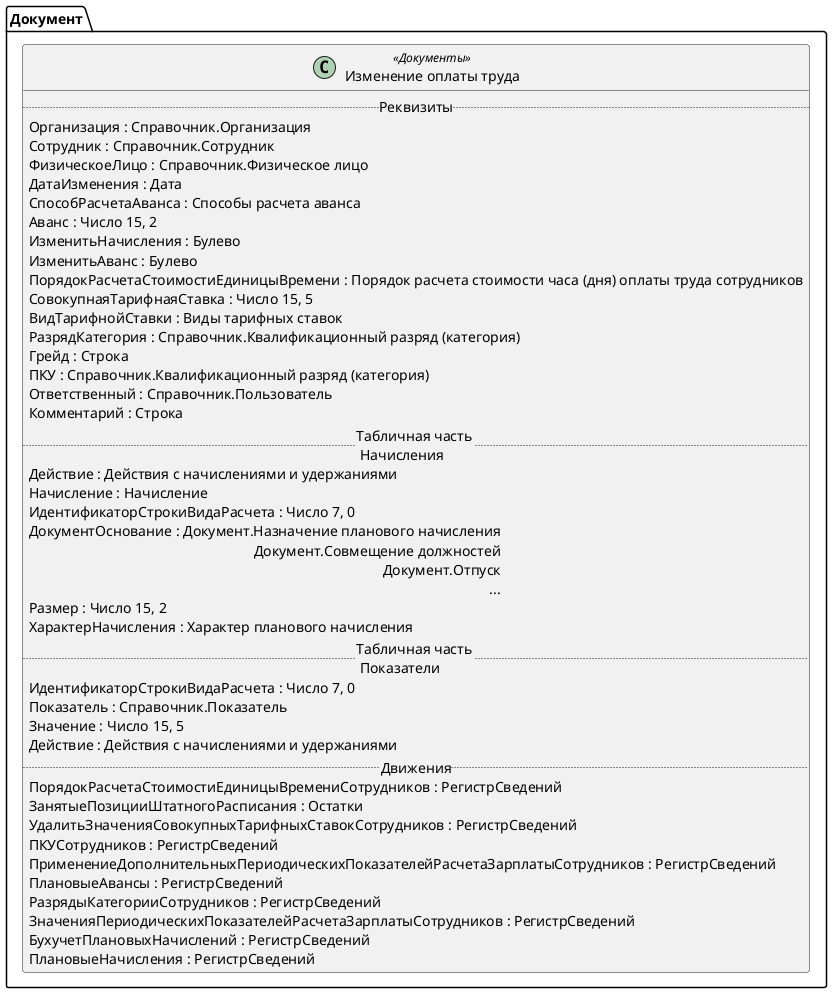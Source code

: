 ﻿@startuml ИзменениеОплатыТруда
'!include templates.wsd
'..\include templates.wsd
class Документ.ИзменениеОплатыТруда as "Изменение оплаты труда" <<Документы>>
{
..Реквизиты..
Организация : Справочник.Организация
Сотрудник : Справочник.Сотрудник
ФизическоеЛицо : Справочник.Физическое лицо
ДатаИзменения : Дата
СпособРасчетаАванса : Способы расчета аванса
Аванс : Число 15, 2
ИзменитьНачисления : Булево
ИзменитьАванс : Булево
ПорядокРасчетаСтоимостиЕдиницыВремени : Порядок расчета стоимости часа (дня) оплаты труда сотрудников
СовокупнаяТарифнаяСтавка : Число 15, 5
ВидТарифнойСтавки : Виды тарифных ставок
РазрядКатегория : Справочник.Квалификационный разряд (категория)
Грейд : Строка
ПКУ : Справочник.Квалификационный разряд (категория)
Ответственный : Справочник.Пользователь
Комментарий : Строка
..Табличная часть \n Начисления..
Действие : Действия с начислениями и удержаниями
Начисление : Начисление
ИдентификаторСтрокиВидаРасчета : Число 7, 0
ДокументОснование : Документ.Назначение планового начисления\rДокумент.Совмещение должностей\rДокумент.Отпуск\r...
Размер : Число 15, 2
ХарактерНачисления : Характер планового начисления
..Табличная часть \n Показатели..
ИдентификаторСтрокиВидаРасчета : Число 7, 0
Показатель : Справочник.Показатель
Значение : Число 15, 5
Действие : Действия с начислениями и удержаниями
..Движения..
ПорядокРасчетаСтоимостиЕдиницыВремениСотрудников : РегистрСведений
ЗанятыеПозицииШтатногоРасписания : Остатки
УдалитьЗначенияСовокупныхТарифныхСтавокСотрудников : РегистрСведений
ПКУСотрудников : РегистрСведений
ПрименениеДополнительныхПериодическихПоказателейРасчетаЗарплатыСотрудников : РегистрСведений
ПлановыеАвансы : РегистрСведений
РазрядыКатегорииСотрудников : РегистрСведений
ЗначенияПериодическихПоказателейРасчетаЗарплатыСотрудников : РегистрСведений
БухучетПлановыхНачислений : РегистрСведений
ПлановыеНачисления : РегистрСведений
}
@enduml
